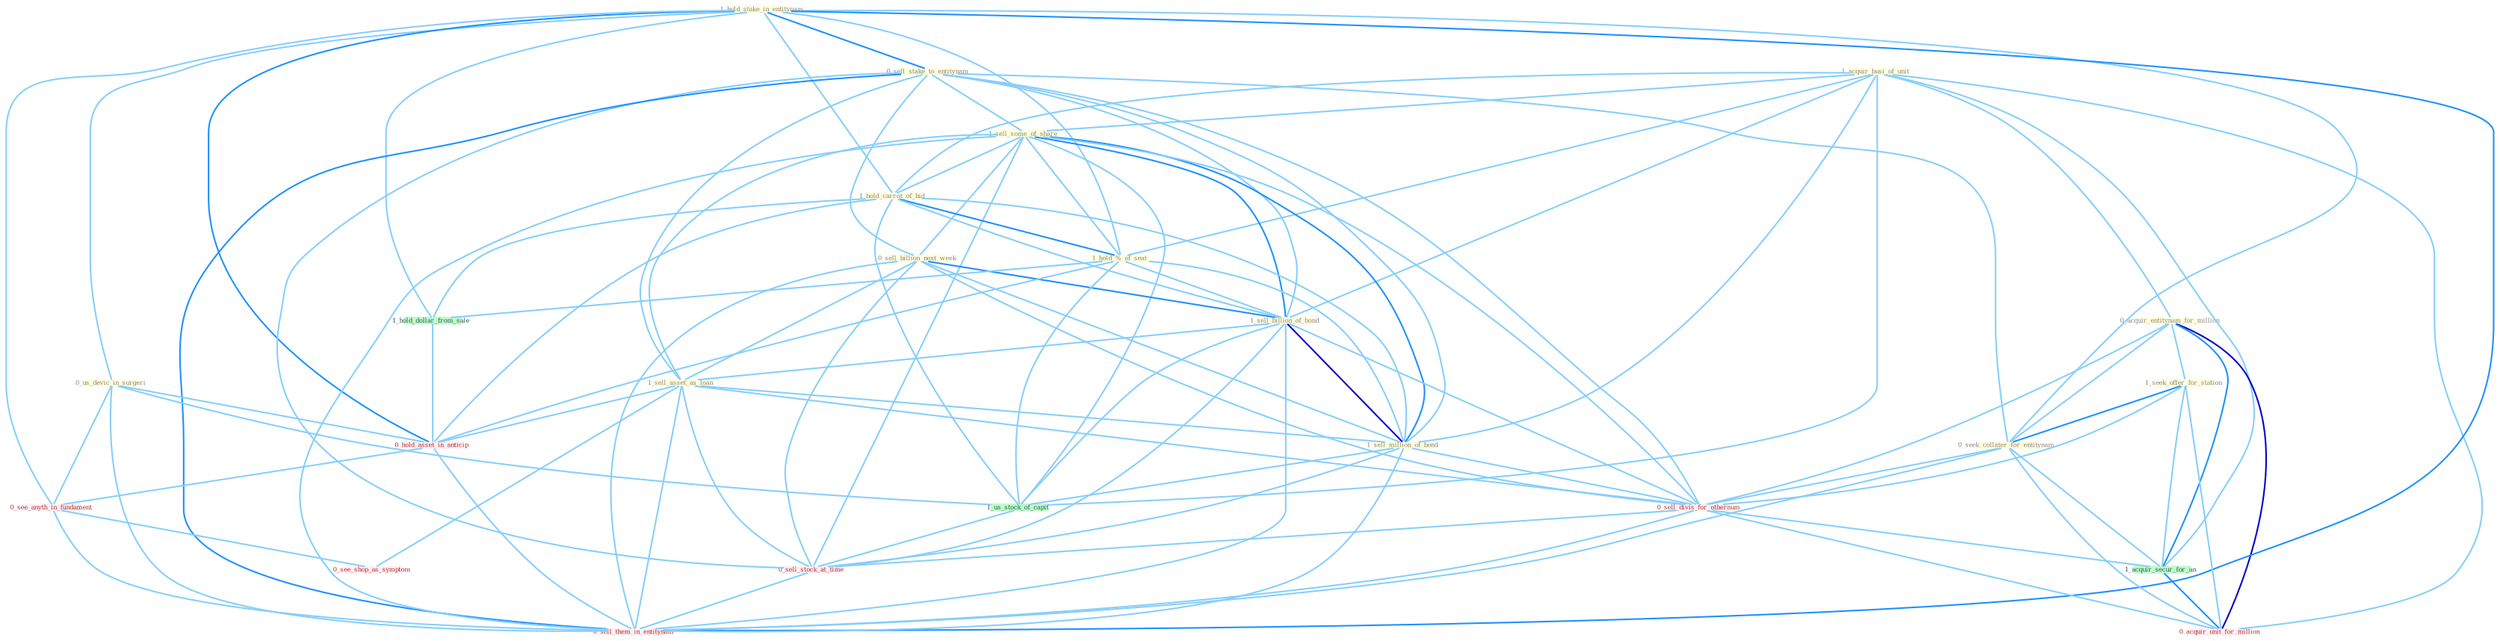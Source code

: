 Graph G{ 
    node
    [shape=polygon,style=filled,width=.5,height=.06,color="#BDFCC9",fixedsize=true,fontsize=4,
    fontcolor="#2f4f4f"];
    {node
    [color="#ffffe0", fontcolor="#8b7d6b"] "1_acquir_busi_of_unit " "0_acquir_entitynam_for_million " "1_hold_stake_in_entitynam " "0_sell_stake_to_entitynam " "0_us_devic_in_surgeri " "1_sell_some_of_share " "0_sell_billion_next_week " "1_seek_offer_for_station " "0_seek_collater_for_entitynam " "1_hold_carrot_of_bid " "1_hold_%_of_seat " "1_sell_billion_of_bond " "1_sell_asset_as_loan " "1_sell_million_of_bond "}
{node [color="#fff0f5", fontcolor="#b22222"] "0_sell_divis_for_othernum " "0_hold_asset_in_anticip " "0_sell_stock_at_time " "0_see_anyth_in_fundament " "0_acquir_unit_for_million " "0_see_shop_as_symptom " "0_sell_them_in_entitynam "}
edge [color="#B0E2FF"];

	"1_acquir_busi_of_unit " -- "0_acquir_entitynam_for_million " [w="1", color="#87cefa" ];
	"1_acquir_busi_of_unit " -- "1_sell_some_of_share " [w="1", color="#87cefa" ];
	"1_acquir_busi_of_unit " -- "1_hold_carrot_of_bid " [w="1", color="#87cefa" ];
	"1_acquir_busi_of_unit " -- "1_hold_%_of_seat " [w="1", color="#87cefa" ];
	"1_acquir_busi_of_unit " -- "1_sell_billion_of_bond " [w="1", color="#87cefa" ];
	"1_acquir_busi_of_unit " -- "1_sell_million_of_bond " [w="1", color="#87cefa" ];
	"1_acquir_busi_of_unit " -- "1_acquir_secur_for_an " [w="1", color="#87cefa" ];
	"1_acquir_busi_of_unit " -- "1_us_stock_of_capit " [w="1", color="#87cefa" ];
	"1_acquir_busi_of_unit " -- "0_acquir_unit_for_million " [w="1", color="#87cefa" ];
	"0_acquir_entitynam_for_million " -- "1_seek_offer_for_station " [w="1", color="#87cefa" ];
	"0_acquir_entitynam_for_million " -- "0_seek_collater_for_entitynam " [w="1", color="#87cefa" ];
	"0_acquir_entitynam_for_million " -- "0_sell_divis_for_othernum " [w="1", color="#87cefa" ];
	"0_acquir_entitynam_for_million " -- "1_acquir_secur_for_an " [w="2", color="#1e90ff" , len=0.8];
	"0_acquir_entitynam_for_million " -- "0_acquir_unit_for_million " [w="3", color="#0000cd" , len=0.6];
	"1_hold_stake_in_entitynam " -- "0_sell_stake_to_entitynam " [w="2", color="#1e90ff" , len=0.8];
	"1_hold_stake_in_entitynam " -- "0_us_devic_in_surgeri " [w="1", color="#87cefa" ];
	"1_hold_stake_in_entitynam " -- "0_seek_collater_for_entitynam " [w="1", color="#87cefa" ];
	"1_hold_stake_in_entitynam " -- "1_hold_carrot_of_bid " [w="1", color="#87cefa" ];
	"1_hold_stake_in_entitynam " -- "1_hold_%_of_seat " [w="1", color="#87cefa" ];
	"1_hold_stake_in_entitynam " -- "1_hold_dollar_from_sale " [w="1", color="#87cefa" ];
	"1_hold_stake_in_entitynam " -- "0_hold_asset_in_anticip " [w="2", color="#1e90ff" , len=0.8];
	"1_hold_stake_in_entitynam " -- "0_see_anyth_in_fundament " [w="1", color="#87cefa" ];
	"1_hold_stake_in_entitynam " -- "0_sell_them_in_entitynam " [w="2", color="#1e90ff" , len=0.8];
	"0_sell_stake_to_entitynam " -- "1_sell_some_of_share " [w="1", color="#87cefa" ];
	"0_sell_stake_to_entitynam " -- "0_sell_billion_next_week " [w="1", color="#87cefa" ];
	"0_sell_stake_to_entitynam " -- "0_seek_collater_for_entitynam " [w="1", color="#87cefa" ];
	"0_sell_stake_to_entitynam " -- "1_sell_billion_of_bond " [w="1", color="#87cefa" ];
	"0_sell_stake_to_entitynam " -- "1_sell_asset_as_loan " [w="1", color="#87cefa" ];
	"0_sell_stake_to_entitynam " -- "1_sell_million_of_bond " [w="1", color="#87cefa" ];
	"0_sell_stake_to_entitynam " -- "0_sell_divis_for_othernum " [w="1", color="#87cefa" ];
	"0_sell_stake_to_entitynam " -- "0_sell_stock_at_time " [w="1", color="#87cefa" ];
	"0_sell_stake_to_entitynam " -- "0_sell_them_in_entitynam " [w="2", color="#1e90ff" , len=0.8];
	"0_us_devic_in_surgeri " -- "1_us_stock_of_capit " [w="1", color="#87cefa" ];
	"0_us_devic_in_surgeri " -- "0_hold_asset_in_anticip " [w="1", color="#87cefa" ];
	"0_us_devic_in_surgeri " -- "0_see_anyth_in_fundament " [w="1", color="#87cefa" ];
	"0_us_devic_in_surgeri " -- "0_sell_them_in_entitynam " [w="1", color="#87cefa" ];
	"1_sell_some_of_share " -- "0_sell_billion_next_week " [w="1", color="#87cefa" ];
	"1_sell_some_of_share " -- "1_hold_carrot_of_bid " [w="1", color="#87cefa" ];
	"1_sell_some_of_share " -- "1_hold_%_of_seat " [w="1", color="#87cefa" ];
	"1_sell_some_of_share " -- "1_sell_billion_of_bond " [w="2", color="#1e90ff" , len=0.8];
	"1_sell_some_of_share " -- "1_sell_asset_as_loan " [w="1", color="#87cefa" ];
	"1_sell_some_of_share " -- "1_sell_million_of_bond " [w="2", color="#1e90ff" , len=0.8];
	"1_sell_some_of_share " -- "0_sell_divis_for_othernum " [w="1", color="#87cefa" ];
	"1_sell_some_of_share " -- "1_us_stock_of_capit " [w="1", color="#87cefa" ];
	"1_sell_some_of_share " -- "0_sell_stock_at_time " [w="1", color="#87cefa" ];
	"1_sell_some_of_share " -- "0_sell_them_in_entitynam " [w="1", color="#87cefa" ];
	"0_sell_billion_next_week " -- "1_sell_billion_of_bond " [w="2", color="#1e90ff" , len=0.8];
	"0_sell_billion_next_week " -- "1_sell_asset_as_loan " [w="1", color="#87cefa" ];
	"0_sell_billion_next_week " -- "1_sell_million_of_bond " [w="1", color="#87cefa" ];
	"0_sell_billion_next_week " -- "0_sell_divis_for_othernum " [w="1", color="#87cefa" ];
	"0_sell_billion_next_week " -- "0_sell_stock_at_time " [w="1", color="#87cefa" ];
	"0_sell_billion_next_week " -- "0_sell_them_in_entitynam " [w="1", color="#87cefa" ];
	"1_seek_offer_for_station " -- "0_seek_collater_for_entitynam " [w="2", color="#1e90ff" , len=0.8];
	"1_seek_offer_for_station " -- "0_sell_divis_for_othernum " [w="1", color="#87cefa" ];
	"1_seek_offer_for_station " -- "1_acquir_secur_for_an " [w="1", color="#87cefa" ];
	"1_seek_offer_for_station " -- "0_acquir_unit_for_million " [w="1", color="#87cefa" ];
	"0_seek_collater_for_entitynam " -- "0_sell_divis_for_othernum " [w="1", color="#87cefa" ];
	"0_seek_collater_for_entitynam " -- "1_acquir_secur_for_an " [w="1", color="#87cefa" ];
	"0_seek_collater_for_entitynam " -- "0_acquir_unit_for_million " [w="1", color="#87cefa" ];
	"0_seek_collater_for_entitynam " -- "0_sell_them_in_entitynam " [w="1", color="#87cefa" ];
	"1_hold_carrot_of_bid " -- "1_hold_%_of_seat " [w="2", color="#1e90ff" , len=0.8];
	"1_hold_carrot_of_bid " -- "1_sell_billion_of_bond " [w="1", color="#87cefa" ];
	"1_hold_carrot_of_bid " -- "1_sell_million_of_bond " [w="1", color="#87cefa" ];
	"1_hold_carrot_of_bid " -- "1_us_stock_of_capit " [w="1", color="#87cefa" ];
	"1_hold_carrot_of_bid " -- "1_hold_dollar_from_sale " [w="1", color="#87cefa" ];
	"1_hold_carrot_of_bid " -- "0_hold_asset_in_anticip " [w="1", color="#87cefa" ];
	"1_hold_%_of_seat " -- "1_sell_billion_of_bond " [w="1", color="#87cefa" ];
	"1_hold_%_of_seat " -- "1_sell_million_of_bond " [w="1", color="#87cefa" ];
	"1_hold_%_of_seat " -- "1_us_stock_of_capit " [w="1", color="#87cefa" ];
	"1_hold_%_of_seat " -- "1_hold_dollar_from_sale " [w="1", color="#87cefa" ];
	"1_hold_%_of_seat " -- "0_hold_asset_in_anticip " [w="1", color="#87cefa" ];
	"1_sell_billion_of_bond " -- "1_sell_asset_as_loan " [w="1", color="#87cefa" ];
	"1_sell_billion_of_bond " -- "1_sell_million_of_bond " [w="3", color="#0000cd" , len=0.6];
	"1_sell_billion_of_bond " -- "0_sell_divis_for_othernum " [w="1", color="#87cefa" ];
	"1_sell_billion_of_bond " -- "1_us_stock_of_capit " [w="1", color="#87cefa" ];
	"1_sell_billion_of_bond " -- "0_sell_stock_at_time " [w="1", color="#87cefa" ];
	"1_sell_billion_of_bond " -- "0_sell_them_in_entitynam " [w="1", color="#87cefa" ];
	"1_sell_asset_as_loan " -- "1_sell_million_of_bond " [w="1", color="#87cefa" ];
	"1_sell_asset_as_loan " -- "0_sell_divis_for_othernum " [w="1", color="#87cefa" ];
	"1_sell_asset_as_loan " -- "0_hold_asset_in_anticip " [w="1", color="#87cefa" ];
	"1_sell_asset_as_loan " -- "0_sell_stock_at_time " [w="1", color="#87cefa" ];
	"1_sell_asset_as_loan " -- "0_see_shop_as_symptom " [w="1", color="#87cefa" ];
	"1_sell_asset_as_loan " -- "0_sell_them_in_entitynam " [w="1", color="#87cefa" ];
	"1_sell_million_of_bond " -- "0_sell_divis_for_othernum " [w="1", color="#87cefa" ];
	"1_sell_million_of_bond " -- "1_us_stock_of_capit " [w="1", color="#87cefa" ];
	"1_sell_million_of_bond " -- "0_sell_stock_at_time " [w="1", color="#87cefa" ];
	"1_sell_million_of_bond " -- "0_sell_them_in_entitynam " [w="1", color="#87cefa" ];
	"0_sell_divis_for_othernum " -- "1_acquir_secur_for_an " [w="1", color="#87cefa" ];
	"0_sell_divis_for_othernum " -- "0_sell_stock_at_time " [w="1", color="#87cefa" ];
	"0_sell_divis_for_othernum " -- "0_acquir_unit_for_million " [w="1", color="#87cefa" ];
	"0_sell_divis_for_othernum " -- "0_sell_them_in_entitynam " [w="1", color="#87cefa" ];
	"1_acquir_secur_for_an " -- "0_acquir_unit_for_million " [w="2", color="#1e90ff" , len=0.8];
	"1_us_stock_of_capit " -- "0_sell_stock_at_time " [w="1", color="#87cefa" ];
	"1_hold_dollar_from_sale " -- "0_hold_asset_in_anticip " [w="1", color="#87cefa" ];
	"0_hold_asset_in_anticip " -- "0_see_anyth_in_fundament " [w="1", color="#87cefa" ];
	"0_hold_asset_in_anticip " -- "0_sell_them_in_entitynam " [w="1", color="#87cefa" ];
	"0_sell_stock_at_time " -- "0_sell_them_in_entitynam " [w="1", color="#87cefa" ];
	"0_see_anyth_in_fundament " -- "0_see_shop_as_symptom " [w="1", color="#87cefa" ];
	"0_see_anyth_in_fundament " -- "0_sell_them_in_entitynam " [w="1", color="#87cefa" ];
}